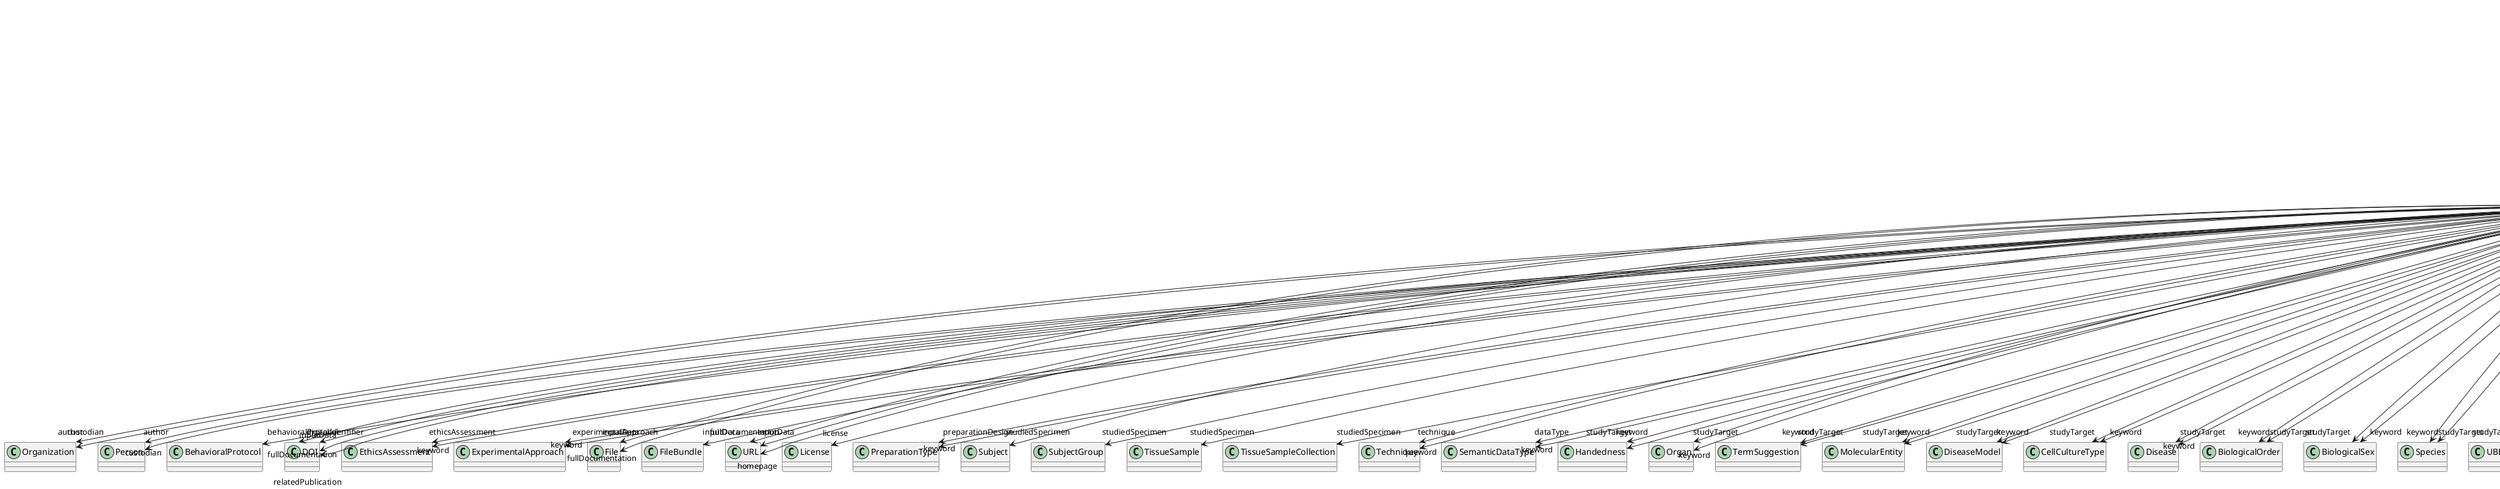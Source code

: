 @startuml
class DatasetVersion {
+author
+behavioralProtocol
+digitalIdentifier
+ethicsAssessment
+experimentalApproach
+inputData
+isAlternativeVersionOf
+isNewVersionOf
+license
+preparationDesign
+studiedSpecimen
+technique
+dataType
+studyTarget
+accessibility
+copyright
+custodian
+description
+fullDocumentation
+fullName
+funding
+homepage
+howToCite
+keyword
+otherContribution
+relatedPublication
+releaseDate
+repository
+shortName
+supportChannel
+versionIdentifier
+versionInnovation

}
DatasetVersion -d-> "author" Organization
DatasetVersion -d-> "author" Person
DatasetVersion -d-> "behavioralProtocol" BehavioralProtocol
DatasetVersion -d-> "digitalIdentifier" DOI
DatasetVersion -d-> "ethicsAssessment" EthicsAssessment
DatasetVersion -d-> "experimentalApproach" ExperimentalApproach
DatasetVersion -d-> "inputData" DOI
DatasetVersion -d-> "inputData" File
DatasetVersion -d-> "inputData" FileBundle
DatasetVersion -d-> "inputData" URL
DatasetVersion -d-> "isAlternativeVersionOf" DatasetVersion
DatasetVersion -d-> "isNewVersionOf" DatasetVersion
DatasetVersion -d-> "license" License
DatasetVersion -d-> "preparationDesign" PreparationType
DatasetVersion -d-> "studiedSpecimen" Subject
DatasetVersion -d-> "studiedSpecimen" SubjectGroup
DatasetVersion -d-> "studiedSpecimen" TissueSample
DatasetVersion -d-> "studiedSpecimen" TissueSampleCollection
DatasetVersion -d-> "technique" Technique
DatasetVersion -d-> "dataType" SemanticDataType
DatasetVersion -d-> "studyTarget" Handedness
DatasetVersion -d-> "studyTarget" Organ
DatasetVersion -d-> "studyTarget" TermSuggestion
DatasetVersion -d-> "studyTarget" MolecularEntity
DatasetVersion -d-> "studyTarget" DiseaseModel
DatasetVersion -d-> "studyTarget" CellCultureType
DatasetVersion -d-> "studyTarget" Disease
DatasetVersion -d-> "studyTarget" BiologicalOrder
DatasetVersion -d-> "studyTarget" BiologicalSex
DatasetVersion -d-> "studyTarget" Species
DatasetVersion -d-> "studyTarget" UBERONParcellation
DatasetVersion -d-> "studyTarget" BreedingType
DatasetVersion -d-> "studyTarget" GeneticStrainType
DatasetVersion -d-> "studyTarget" CellType
DatasetVersion -d-> "studyTarget" SubcellularEntity
DatasetVersion -d-> "studyTarget" CustomAnatomicalEntity
DatasetVersion -d-> "studyTarget" ParcellationEntityVersion
DatasetVersion -d-> "studyTarget" ParcellationEntity
DatasetVersion -d-> "accessibility" ProductAccessibility
DatasetVersion -d-> "copyright" Copyright
DatasetVersion -d-> "custodian" Organization
DatasetVersion -d-> "custodian" Person
DatasetVersion -d-> "fullDocumentation" DOI
DatasetVersion -d-> "fullDocumentation" File
DatasetVersion -d-> "fullDocumentation" URL
DatasetVersion -d-> "funding" Funding
DatasetVersion -d-> "homepage" URL
DatasetVersion -d-> "keyword" DataType
DatasetVersion -d-> "keyword" ModelScope
DatasetVersion -d-> "keyword" ModelAbstractionLevel
DatasetVersion -d-> "keyword" Handedness
DatasetVersion -d-> "keyword" Organ
DatasetVersion -d-> "keyword" UnitOfMeasurement
DatasetVersion -d-> "keyword" TermSuggestion
DatasetVersion -d-> "keyword" StimulusType
DatasetVersion -d-> "keyword" AnatomicalPlane
DatasetVersion -d-> "keyword" ActionStatusType
DatasetVersion -d-> "keyword" TissueSampleType
DatasetVersion -d-> "keyword" MetaDataModelType
DatasetVersion -d-> "keyword" MolecularEntity
DatasetVersion -d-> "keyword" CranialWindowType
DatasetVersion -d-> "keyword" AtlasType
DatasetVersion -d-> "keyword" DiseaseModel
DatasetVersion -d-> "keyword" PatchClampVariation
DatasetVersion -d-> "keyword" FileBundleGrouping
DatasetVersion -d-> "keyword" FileRepositoryType
DatasetVersion -d-> "keyword" CellCultureType
DatasetVersion -d-> "keyword" CriteriaQualityType
DatasetVersion -d-> "keyword" PreparationType
DatasetVersion -d-> "keyword" SubjectAttribute
DatasetVersion -d-> "keyword" AnnotationType
DatasetVersion -d-> "keyword" Language
DatasetVersion -d-> "keyword" Terminology
DatasetVersion -d-> "keyword" Disease
DatasetVersion -d-> "keyword" BiologicalOrder
DatasetVersion -d-> "keyword" AgeCategory
DatasetVersion -d-> "keyword" SemanticDataType
DatasetVersion -d-> "keyword" Laterality
DatasetVersion -d-> "keyword" TypeOfUncertainty
DatasetVersion -d-> "keyword" QualitativeOverlap
DatasetVersion -d-> "keyword" BiologicalSex
DatasetVersion -d-> "keyword" Species
DatasetVersion -d-> "keyword" ProductAccessibility
DatasetVersion -d-> "keyword" ProgrammingLanguage
DatasetVersion -d-> "keyword" EthicsAssessment
DatasetVersion -d-> "keyword" TissueSampleAttribute
DatasetVersion -d-> "keyword" OperatingDevice
DatasetVersion -d-> "keyword" Service
DatasetVersion -d-> "keyword" UBERONParcellation
DatasetVersion -d-> "keyword" AnatomicalAxesOrientation
DatasetVersion -d-> "keyword" Technique
DatasetVersion -d-> "keyword" MeasuredQuantity
DatasetVersion -d-> "keyword" BreedingType
DatasetVersion -d-> "keyword" ContributionType
DatasetVersion -d-> "keyword" DeviceType
DatasetVersion -d-> "keyword" GeneticStrainType
DatasetVersion -d-> "keyword" CellType
DatasetVersion -d-> "keyword" ExperimentalApproach
DatasetVersion -d-> "keyword" SoftwareFeature
DatasetVersion -d-> "keyword" FileUsageRole
DatasetVersion -d-> "keyword" SoftwareApplicationCategory
DatasetVersion -d-> "keyword" OperatingSystem
DatasetVersion -d-> "keyword" SubcellularEntity
DatasetVersion -d-> "keyword" StimulationApproach
DatasetVersion -d-> "otherContribution" Contribution
DatasetVersion -d-> "relatedPublication" DOI
DatasetVersion -d-> "relatedPublication" ISBN
DatasetVersion -d-> "relatedPublication" HANDLE
DatasetVersion -d-> "repository" FileRepository

@enduml